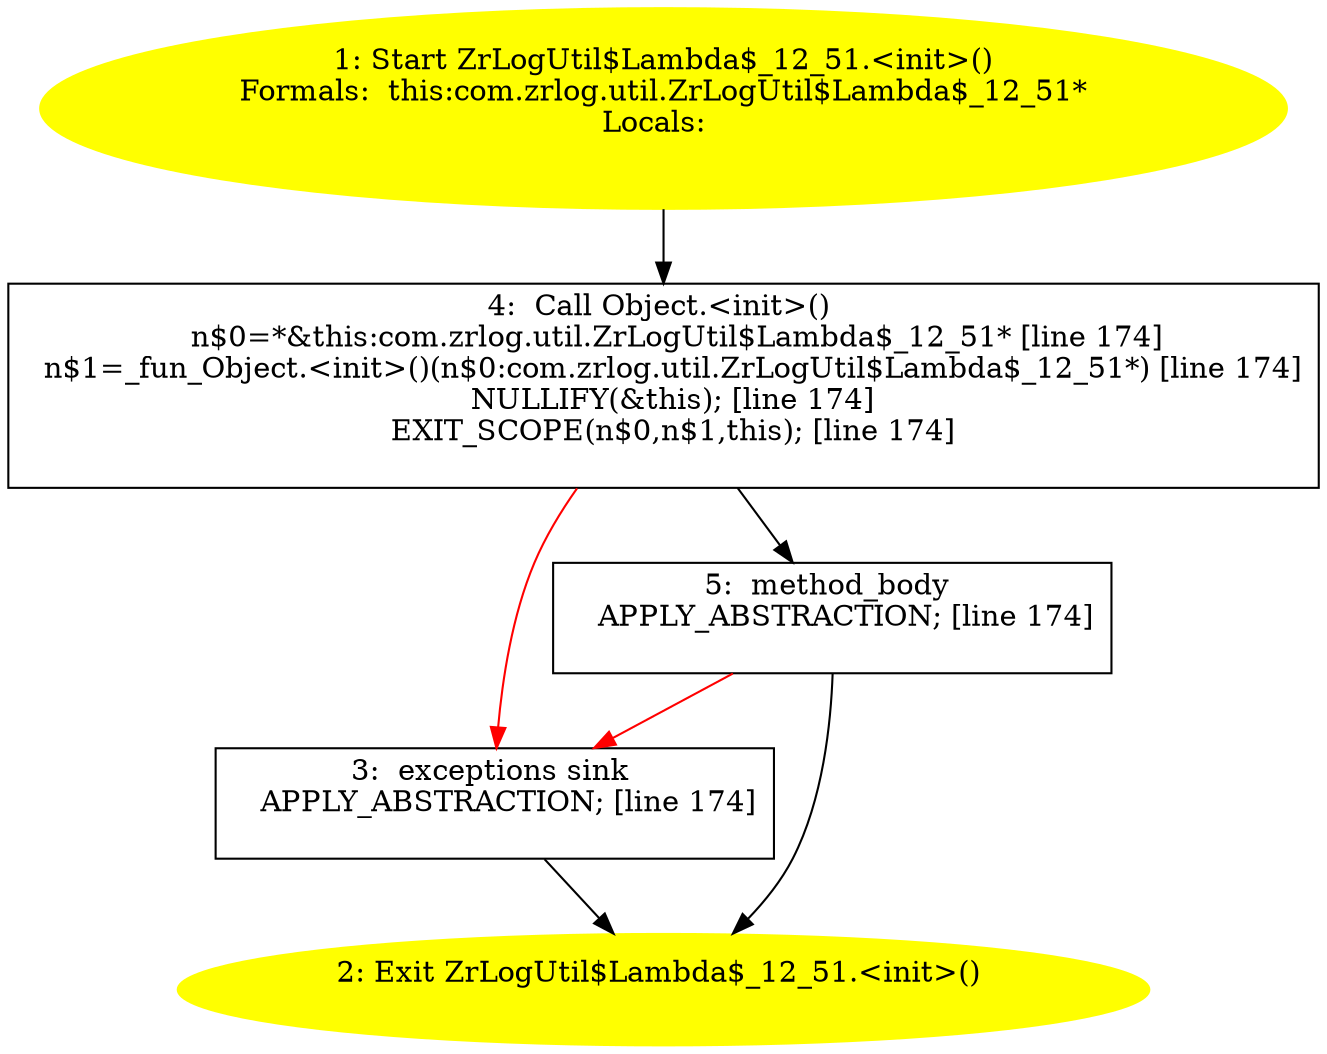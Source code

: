 /* @generated */
digraph cfg {
"com.zrlog.util.ZrLogUtil$Lambda$_12_51.<init>().46e2e1888a78cd78faf06fde6a12d1f4_1" [label="1: Start ZrLogUtil$Lambda$_12_51.<init>()\nFormals:  this:com.zrlog.util.ZrLogUtil$Lambda$_12_51*\nLocals:  \n  " color=yellow style=filled]
	

	 "com.zrlog.util.ZrLogUtil$Lambda$_12_51.<init>().46e2e1888a78cd78faf06fde6a12d1f4_1" -> "com.zrlog.util.ZrLogUtil$Lambda$_12_51.<init>().46e2e1888a78cd78faf06fde6a12d1f4_4" ;
"com.zrlog.util.ZrLogUtil$Lambda$_12_51.<init>().46e2e1888a78cd78faf06fde6a12d1f4_2" [label="2: Exit ZrLogUtil$Lambda$_12_51.<init>() \n  " color=yellow style=filled]
	

"com.zrlog.util.ZrLogUtil$Lambda$_12_51.<init>().46e2e1888a78cd78faf06fde6a12d1f4_3" [label="3:  exceptions sink \n   APPLY_ABSTRACTION; [line 174]\n " shape="box"]
	

	 "com.zrlog.util.ZrLogUtil$Lambda$_12_51.<init>().46e2e1888a78cd78faf06fde6a12d1f4_3" -> "com.zrlog.util.ZrLogUtil$Lambda$_12_51.<init>().46e2e1888a78cd78faf06fde6a12d1f4_2" ;
"com.zrlog.util.ZrLogUtil$Lambda$_12_51.<init>().46e2e1888a78cd78faf06fde6a12d1f4_4" [label="4:  Call Object.<init>() \n   n$0=*&this:com.zrlog.util.ZrLogUtil$Lambda$_12_51* [line 174]\n  n$1=_fun_Object.<init>()(n$0:com.zrlog.util.ZrLogUtil$Lambda$_12_51*) [line 174]\n  NULLIFY(&this); [line 174]\n  EXIT_SCOPE(n$0,n$1,this); [line 174]\n " shape="box"]
	

	 "com.zrlog.util.ZrLogUtil$Lambda$_12_51.<init>().46e2e1888a78cd78faf06fde6a12d1f4_4" -> "com.zrlog.util.ZrLogUtil$Lambda$_12_51.<init>().46e2e1888a78cd78faf06fde6a12d1f4_5" ;
	 "com.zrlog.util.ZrLogUtil$Lambda$_12_51.<init>().46e2e1888a78cd78faf06fde6a12d1f4_4" -> "com.zrlog.util.ZrLogUtil$Lambda$_12_51.<init>().46e2e1888a78cd78faf06fde6a12d1f4_3" [color="red" ];
"com.zrlog.util.ZrLogUtil$Lambda$_12_51.<init>().46e2e1888a78cd78faf06fde6a12d1f4_5" [label="5:  method_body \n   APPLY_ABSTRACTION; [line 174]\n " shape="box"]
	

	 "com.zrlog.util.ZrLogUtil$Lambda$_12_51.<init>().46e2e1888a78cd78faf06fde6a12d1f4_5" -> "com.zrlog.util.ZrLogUtil$Lambda$_12_51.<init>().46e2e1888a78cd78faf06fde6a12d1f4_2" ;
	 "com.zrlog.util.ZrLogUtil$Lambda$_12_51.<init>().46e2e1888a78cd78faf06fde6a12d1f4_5" -> "com.zrlog.util.ZrLogUtil$Lambda$_12_51.<init>().46e2e1888a78cd78faf06fde6a12d1f4_3" [color="red" ];
}
